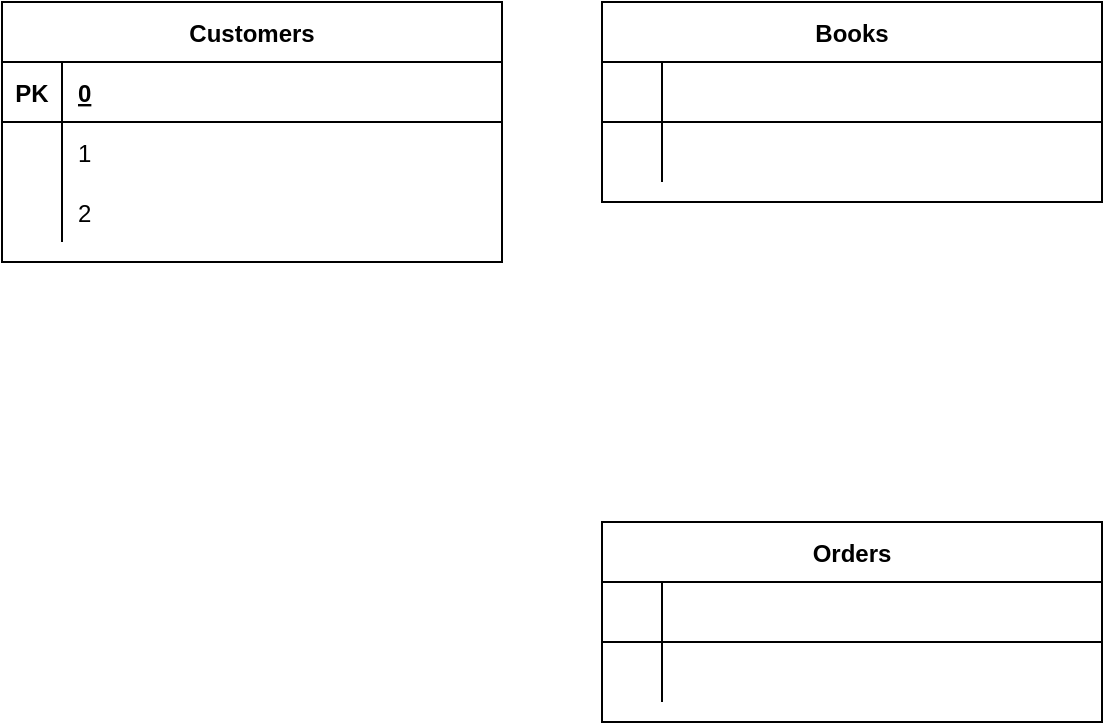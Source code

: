 <mxfile version="24.0.7" type="github">
  <diagram name="Page-1" id="I_lQWTTjyx-h1JreQ2CS">
    <mxGraphModel dx="1426" dy="751" grid="1" gridSize="10" guides="1" tooltips="1" connect="1" arrows="1" fold="1" page="1" pageScale="1" pageWidth="850" pageHeight="1100" math="0" shadow="0">
      <root>
        <mxCell id="0" />
        <mxCell id="1" parent="0" />
        <mxCell id="DPcOQ0e0wciWkZ8Be3nJ-1" value="Customers" style="shape=table;startSize=30;container=1;collapsible=1;childLayout=tableLayout;fixedRows=1;rowLines=0;fontStyle=1;align=center;resizeLast=1;" vertex="1" parent="1">
          <mxGeometry x="260" y="30" width="250" height="130" as="geometry" />
        </mxCell>
        <mxCell id="DPcOQ0e0wciWkZ8Be3nJ-2" value="" style="shape=partialRectangle;collapsible=0;dropTarget=0;pointerEvents=0;fillColor=none;points=[[0,0.5],[1,0.5]];portConstraint=eastwest;top=0;left=0;right=0;bottom=1;" vertex="1" parent="DPcOQ0e0wciWkZ8Be3nJ-1">
          <mxGeometry y="30" width="250" height="30" as="geometry" />
        </mxCell>
        <mxCell id="DPcOQ0e0wciWkZ8Be3nJ-3" value="PK" style="shape=partialRectangle;overflow=hidden;connectable=0;fillColor=none;top=0;left=0;bottom=0;right=0;fontStyle=1;" vertex="1" parent="DPcOQ0e0wciWkZ8Be3nJ-2">
          <mxGeometry width="30" height="30" as="geometry">
            <mxRectangle width="30" height="30" as="alternateBounds" />
          </mxGeometry>
        </mxCell>
        <mxCell id="DPcOQ0e0wciWkZ8Be3nJ-4" value="0" style="shape=partialRectangle;overflow=hidden;connectable=0;fillColor=none;top=0;left=0;bottom=0;right=0;align=left;spacingLeft=6;fontStyle=5;" vertex="1" parent="DPcOQ0e0wciWkZ8Be3nJ-2">
          <mxGeometry x="30" width="220" height="30" as="geometry">
            <mxRectangle width="220" height="30" as="alternateBounds" />
          </mxGeometry>
        </mxCell>
        <mxCell id="DPcOQ0e0wciWkZ8Be3nJ-5" value="" style="shape=partialRectangle;collapsible=0;dropTarget=0;pointerEvents=0;fillColor=none;points=[[0,0.5],[1,0.5]];portConstraint=eastwest;top=0;left=0;right=0;bottom=0;" vertex="1" parent="DPcOQ0e0wciWkZ8Be3nJ-1">
          <mxGeometry y="60" width="250" height="30" as="geometry" />
        </mxCell>
        <mxCell id="DPcOQ0e0wciWkZ8Be3nJ-6" value="" style="shape=partialRectangle;overflow=hidden;connectable=0;fillColor=none;top=0;left=0;bottom=0;right=0;" vertex="1" parent="DPcOQ0e0wciWkZ8Be3nJ-5">
          <mxGeometry width="30" height="30" as="geometry">
            <mxRectangle width="30" height="30" as="alternateBounds" />
          </mxGeometry>
        </mxCell>
        <mxCell id="DPcOQ0e0wciWkZ8Be3nJ-7" value="1" style="shape=partialRectangle;overflow=hidden;connectable=0;fillColor=none;top=0;left=0;bottom=0;right=0;align=left;spacingLeft=6;" vertex="1" parent="DPcOQ0e0wciWkZ8Be3nJ-5">
          <mxGeometry x="30" width="220" height="30" as="geometry">
            <mxRectangle width="220" height="30" as="alternateBounds" />
          </mxGeometry>
        </mxCell>
        <mxCell id="DPcOQ0e0wciWkZ8Be3nJ-8" style="shape=partialRectangle;collapsible=0;dropTarget=0;pointerEvents=0;fillColor=none;points=[[0,0.5],[1,0.5]];portConstraint=eastwest;top=0;left=0;right=0;bottom=0;" vertex="1" parent="DPcOQ0e0wciWkZ8Be3nJ-1">
          <mxGeometry y="90" width="250" height="30" as="geometry" />
        </mxCell>
        <mxCell id="DPcOQ0e0wciWkZ8Be3nJ-9" style="shape=partialRectangle;overflow=hidden;connectable=0;fillColor=none;top=0;left=0;bottom=0;right=0;" vertex="1" parent="DPcOQ0e0wciWkZ8Be3nJ-8">
          <mxGeometry width="30" height="30" as="geometry">
            <mxRectangle width="30" height="30" as="alternateBounds" />
          </mxGeometry>
        </mxCell>
        <mxCell id="DPcOQ0e0wciWkZ8Be3nJ-10" value="2" style="shape=partialRectangle;overflow=hidden;connectable=0;fillColor=none;top=0;left=0;bottom=0;right=0;align=left;spacingLeft=6;" vertex="1" parent="DPcOQ0e0wciWkZ8Be3nJ-8">
          <mxGeometry x="30" width="220" height="30" as="geometry">
            <mxRectangle width="220" height="30" as="alternateBounds" />
          </mxGeometry>
        </mxCell>
        <mxCell id="DPcOQ0e0wciWkZ8Be3nJ-11" value="Books" style="shape=table;startSize=30;container=1;collapsible=1;childLayout=tableLayout;fixedRows=1;rowLines=0;fontStyle=1;align=center;resizeLast=1;" vertex="1" parent="1">
          <mxGeometry x="560" y="30" width="250" height="100" as="geometry" />
        </mxCell>
        <mxCell id="DPcOQ0e0wciWkZ8Be3nJ-12" value="" style="shape=partialRectangle;collapsible=0;dropTarget=0;pointerEvents=0;fillColor=none;points=[[0,0.5],[1,0.5]];portConstraint=eastwest;top=0;left=0;right=0;bottom=1;" vertex="1" parent="DPcOQ0e0wciWkZ8Be3nJ-11">
          <mxGeometry y="30" width="250" height="30" as="geometry" />
        </mxCell>
        <mxCell id="DPcOQ0e0wciWkZ8Be3nJ-13" value="" style="shape=partialRectangle;overflow=hidden;connectable=0;fillColor=none;top=0;left=0;bottom=0;right=0;fontStyle=1;" vertex="1" parent="DPcOQ0e0wciWkZ8Be3nJ-12">
          <mxGeometry width="30" height="30" as="geometry">
            <mxRectangle width="30" height="30" as="alternateBounds" />
          </mxGeometry>
        </mxCell>
        <mxCell id="DPcOQ0e0wciWkZ8Be3nJ-14" value="" style="shape=partialRectangle;overflow=hidden;connectable=0;fillColor=none;top=0;left=0;bottom=0;right=0;align=left;spacingLeft=6;fontStyle=5;" vertex="1" parent="DPcOQ0e0wciWkZ8Be3nJ-12">
          <mxGeometry x="30" width="220" height="30" as="geometry">
            <mxRectangle width="220" height="30" as="alternateBounds" />
          </mxGeometry>
        </mxCell>
        <mxCell id="DPcOQ0e0wciWkZ8Be3nJ-15" value="" style="shape=partialRectangle;collapsible=0;dropTarget=0;pointerEvents=0;fillColor=none;points=[[0,0.5],[1,0.5]];portConstraint=eastwest;top=0;left=0;right=0;bottom=0;" vertex="1" parent="DPcOQ0e0wciWkZ8Be3nJ-11">
          <mxGeometry y="60" width="250" height="30" as="geometry" />
        </mxCell>
        <mxCell id="DPcOQ0e0wciWkZ8Be3nJ-16" value="" style="shape=partialRectangle;overflow=hidden;connectable=0;fillColor=none;top=0;left=0;bottom=0;right=0;" vertex="1" parent="DPcOQ0e0wciWkZ8Be3nJ-15">
          <mxGeometry width="30" height="30" as="geometry">
            <mxRectangle width="30" height="30" as="alternateBounds" />
          </mxGeometry>
        </mxCell>
        <mxCell id="DPcOQ0e0wciWkZ8Be3nJ-17" value="" style="shape=partialRectangle;overflow=hidden;connectable=0;fillColor=none;top=0;left=0;bottom=0;right=0;align=left;spacingLeft=6;" vertex="1" parent="DPcOQ0e0wciWkZ8Be3nJ-15">
          <mxGeometry x="30" width="220" height="30" as="geometry">
            <mxRectangle width="220" height="30" as="alternateBounds" />
          </mxGeometry>
        </mxCell>
        <mxCell id="DPcOQ0e0wciWkZ8Be3nJ-18" value="Orders" style="shape=table;startSize=30;container=1;collapsible=1;childLayout=tableLayout;fixedRows=1;rowLines=0;fontStyle=1;align=center;resizeLast=1;" vertex="1" parent="1">
          <mxGeometry x="560" y="290" width="250" height="100" as="geometry" />
        </mxCell>
        <mxCell id="DPcOQ0e0wciWkZ8Be3nJ-19" value="" style="shape=partialRectangle;collapsible=0;dropTarget=0;pointerEvents=0;fillColor=none;points=[[0,0.5],[1,0.5]];portConstraint=eastwest;top=0;left=0;right=0;bottom=1;" vertex="1" parent="DPcOQ0e0wciWkZ8Be3nJ-18">
          <mxGeometry y="30" width="250" height="30" as="geometry" />
        </mxCell>
        <mxCell id="DPcOQ0e0wciWkZ8Be3nJ-20" value="" style="shape=partialRectangle;overflow=hidden;connectable=0;fillColor=none;top=0;left=0;bottom=0;right=0;fontStyle=1;" vertex="1" parent="DPcOQ0e0wciWkZ8Be3nJ-19">
          <mxGeometry width="30" height="30" as="geometry">
            <mxRectangle width="30" height="30" as="alternateBounds" />
          </mxGeometry>
        </mxCell>
        <mxCell id="DPcOQ0e0wciWkZ8Be3nJ-21" value="" style="shape=partialRectangle;overflow=hidden;connectable=0;fillColor=none;top=0;left=0;bottom=0;right=0;align=left;spacingLeft=6;fontStyle=5;" vertex="1" parent="DPcOQ0e0wciWkZ8Be3nJ-19">
          <mxGeometry x="30" width="220" height="30" as="geometry">
            <mxRectangle width="220" height="30" as="alternateBounds" />
          </mxGeometry>
        </mxCell>
        <mxCell id="DPcOQ0e0wciWkZ8Be3nJ-22" value="" style="shape=partialRectangle;collapsible=0;dropTarget=0;pointerEvents=0;fillColor=none;points=[[0,0.5],[1,0.5]];portConstraint=eastwest;top=0;left=0;right=0;bottom=0;" vertex="1" parent="DPcOQ0e0wciWkZ8Be3nJ-18">
          <mxGeometry y="60" width="250" height="30" as="geometry" />
        </mxCell>
        <mxCell id="DPcOQ0e0wciWkZ8Be3nJ-23" value="" style="shape=partialRectangle;overflow=hidden;connectable=0;fillColor=none;top=0;left=0;bottom=0;right=0;" vertex="1" parent="DPcOQ0e0wciWkZ8Be3nJ-22">
          <mxGeometry width="30" height="30" as="geometry">
            <mxRectangle width="30" height="30" as="alternateBounds" />
          </mxGeometry>
        </mxCell>
        <mxCell id="DPcOQ0e0wciWkZ8Be3nJ-24" value="" style="shape=partialRectangle;overflow=hidden;connectable=0;fillColor=none;top=0;left=0;bottom=0;right=0;align=left;spacingLeft=6;" vertex="1" parent="DPcOQ0e0wciWkZ8Be3nJ-22">
          <mxGeometry x="30" width="220" height="30" as="geometry">
            <mxRectangle width="220" height="30" as="alternateBounds" />
          </mxGeometry>
        </mxCell>
      </root>
    </mxGraphModel>
  </diagram>
</mxfile>
